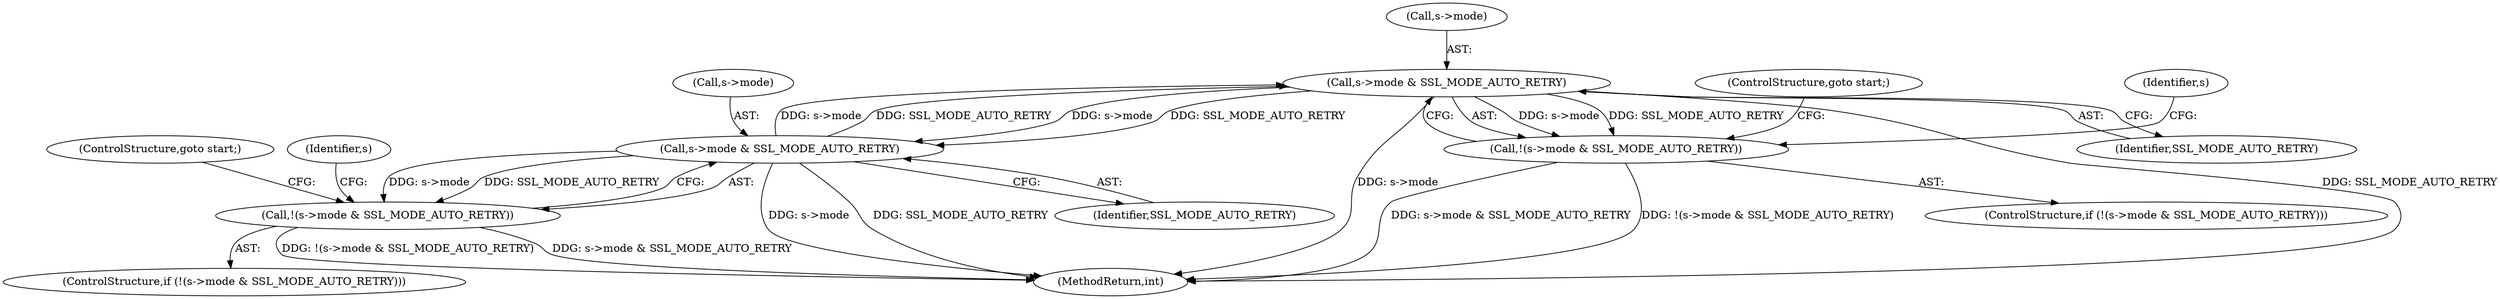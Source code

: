 digraph "0_openssl_103b171d8fc282ef435f8de9afbf7782e312961f_3@pointer" {
"1001546" [label="(Call,s->mode & SSL_MODE_AUTO_RETRY)"];
"1000982" [label="(Call,s->mode & SSL_MODE_AUTO_RETRY)"];
"1001546" [label="(Call,s->mode & SSL_MODE_AUTO_RETRY)"];
"1000981" [label="(Call,!(s->mode & SSL_MODE_AUTO_RETRY))"];
"1001545" [label="(Call,!(s->mode & SSL_MODE_AUTO_RETRY))"];
"1000983" [label="(Call,s->mode)"];
"1001546" [label="(Call,s->mode & SSL_MODE_AUTO_RETRY)"];
"1000986" [label="(Identifier,SSL_MODE_AUTO_RETRY)"];
"1001697" [label="(MethodReturn,int)"];
"1001016" [label="(ControlStructure,goto start;)"];
"1001580" [label="(ControlStructure,goto start;)"];
"1001557" [label="(Identifier,s)"];
"1000981" [label="(Call,!(s->mode & SSL_MODE_AUTO_RETRY))"];
"1001544" [label="(ControlStructure,if (!(s->mode & SSL_MODE_AUTO_RETRY)))"];
"1000993" [label="(Identifier,s)"];
"1000980" [label="(ControlStructure,if (!(s->mode & SSL_MODE_AUTO_RETRY)))"];
"1001550" [label="(Identifier,SSL_MODE_AUTO_RETRY)"];
"1000982" [label="(Call,s->mode & SSL_MODE_AUTO_RETRY)"];
"1001547" [label="(Call,s->mode)"];
"1001545" [label="(Call,!(s->mode & SSL_MODE_AUTO_RETRY))"];
"1001546" -> "1001545"  [label="AST: "];
"1001546" -> "1001550"  [label="CFG: "];
"1001547" -> "1001546"  [label="AST: "];
"1001550" -> "1001546"  [label="AST: "];
"1001545" -> "1001546"  [label="CFG: "];
"1001546" -> "1001697"  [label="DDG: s->mode"];
"1001546" -> "1001697"  [label="DDG: SSL_MODE_AUTO_RETRY"];
"1001546" -> "1000982"  [label="DDG: s->mode"];
"1001546" -> "1000982"  [label="DDG: SSL_MODE_AUTO_RETRY"];
"1001546" -> "1001545"  [label="DDG: s->mode"];
"1001546" -> "1001545"  [label="DDG: SSL_MODE_AUTO_RETRY"];
"1000982" -> "1001546"  [label="DDG: s->mode"];
"1000982" -> "1001546"  [label="DDG: SSL_MODE_AUTO_RETRY"];
"1000982" -> "1000981"  [label="AST: "];
"1000982" -> "1000986"  [label="CFG: "];
"1000983" -> "1000982"  [label="AST: "];
"1000986" -> "1000982"  [label="AST: "];
"1000981" -> "1000982"  [label="CFG: "];
"1000982" -> "1001697"  [label="DDG: s->mode"];
"1000982" -> "1001697"  [label="DDG: SSL_MODE_AUTO_RETRY"];
"1000982" -> "1000981"  [label="DDG: s->mode"];
"1000982" -> "1000981"  [label="DDG: SSL_MODE_AUTO_RETRY"];
"1000981" -> "1000980"  [label="AST: "];
"1000993" -> "1000981"  [label="CFG: "];
"1001016" -> "1000981"  [label="CFG: "];
"1000981" -> "1001697"  [label="DDG: !(s->mode & SSL_MODE_AUTO_RETRY)"];
"1000981" -> "1001697"  [label="DDG: s->mode & SSL_MODE_AUTO_RETRY"];
"1001545" -> "1001544"  [label="AST: "];
"1001557" -> "1001545"  [label="CFG: "];
"1001580" -> "1001545"  [label="CFG: "];
"1001545" -> "1001697"  [label="DDG: !(s->mode & SSL_MODE_AUTO_RETRY)"];
"1001545" -> "1001697"  [label="DDG: s->mode & SSL_MODE_AUTO_RETRY"];
}
